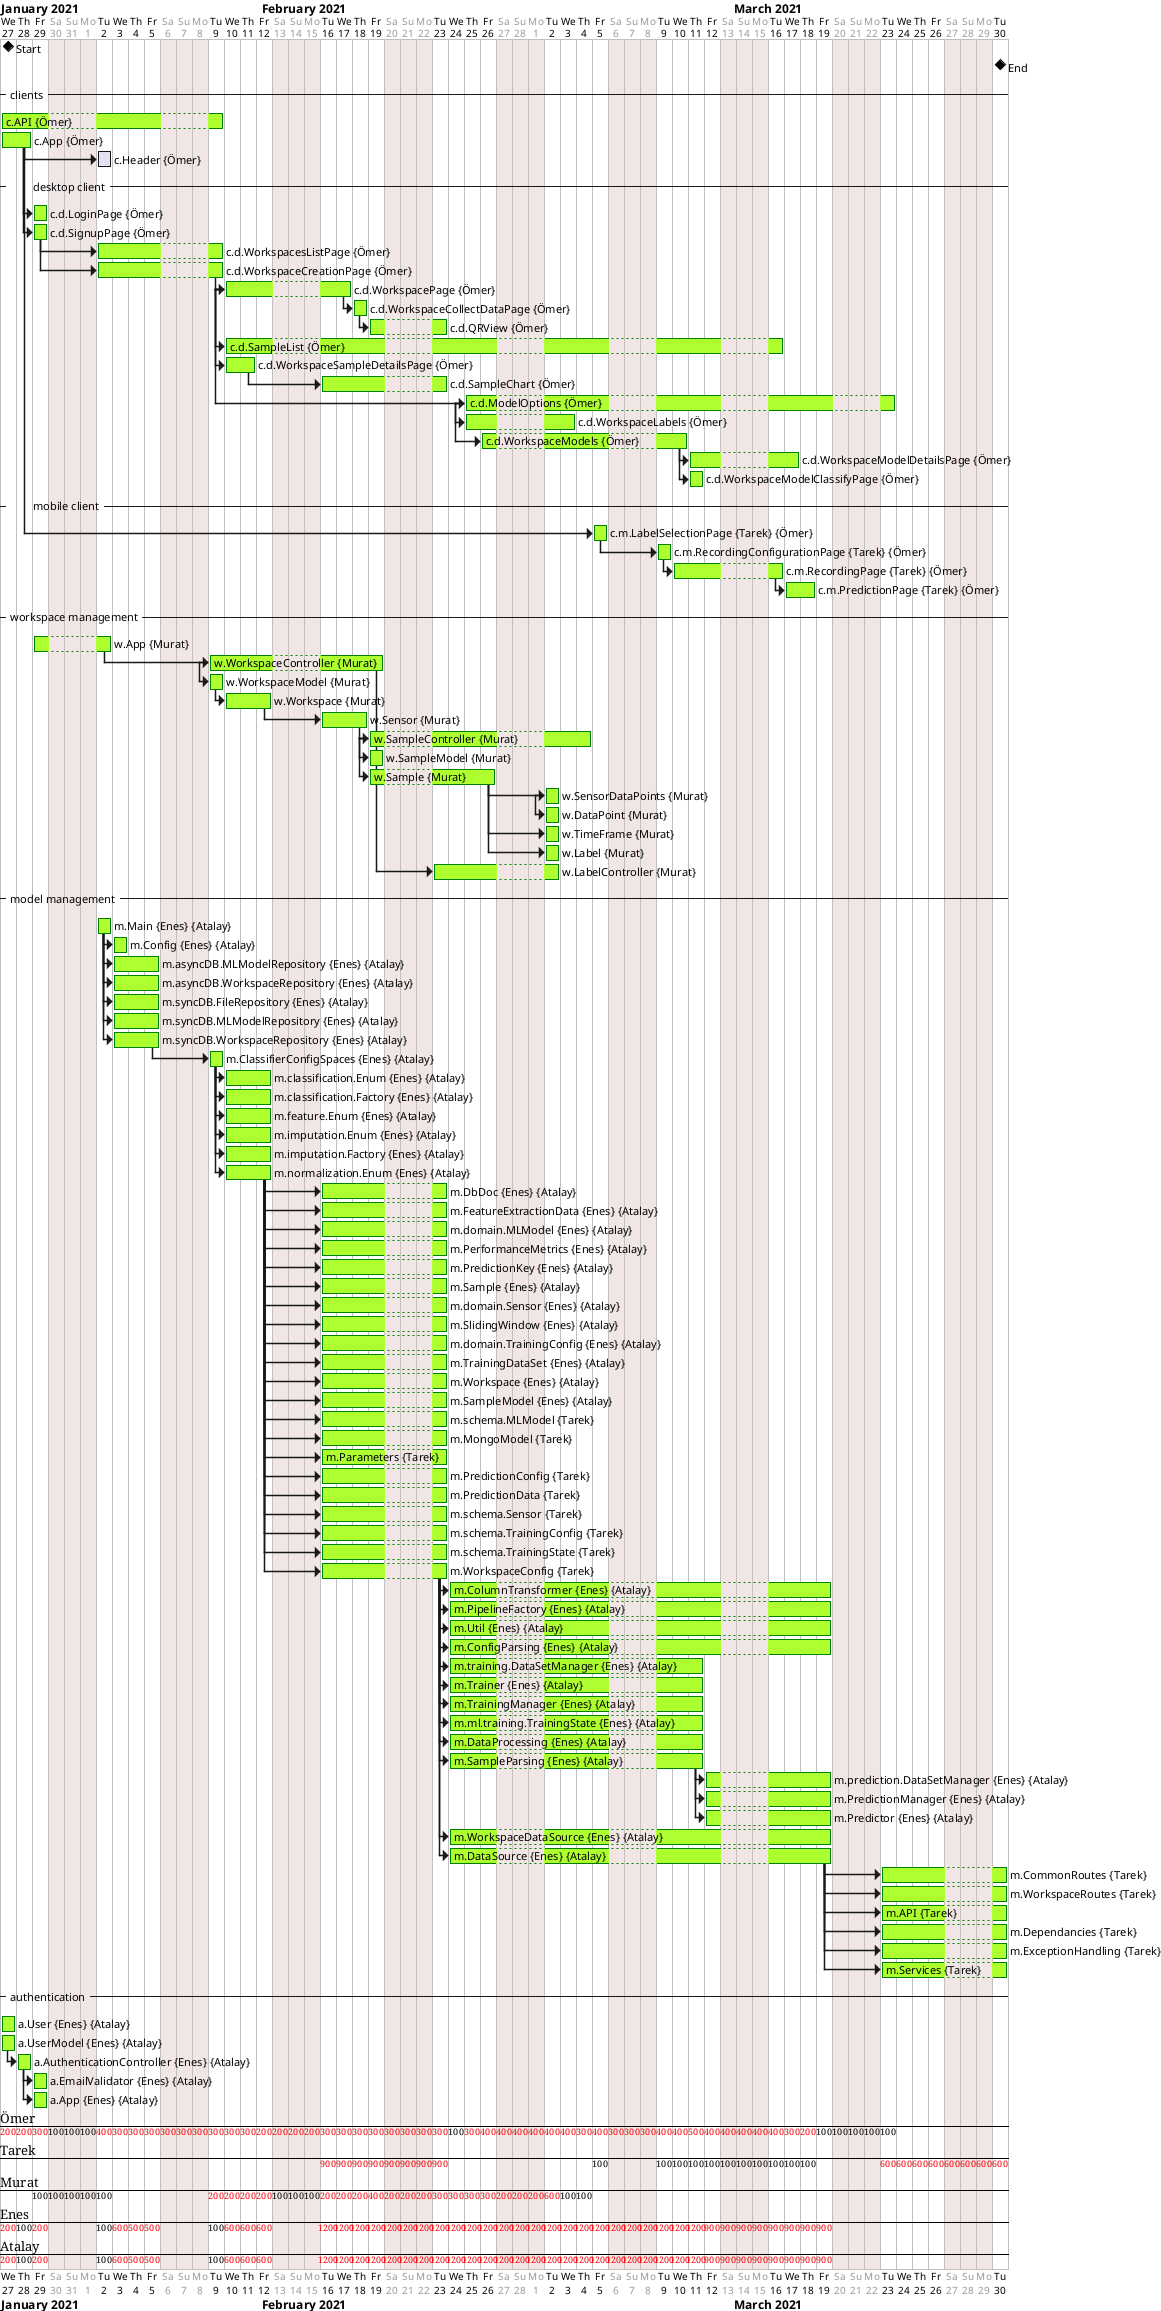 @startgantt
Project starts 2021-01-27
saturday are closed
sunday are closed
monday are closed
' and ends 2021-02-19
[Start] happens 2021-01-27
[End] happens 2021-03-30
-- clients --
[c.API] on {Ömer} lasts 2 week and is colored in GreenYellow/Green
[c.App] on {Ömer} lasts 2 days and is colored in GreenYellow/Green
[c.Header] on {Ömer} starts 4 day after [c.App]'s end and lasts 1 day
-- \tdesktop client --
[c.d.LoginPage] on {Ömer} starts at [c.App]'s end and lasts 1 day and is colored in GreenYellow/Green
[c.d.SignupPage] on {Ömer} starts at [c.App]'s end and lasts 1 day and is colored in GreenYellow/Green
[c.d.WorkspacesListPage] on {Ömer} starts at [c.d.SignupPage]'s end and lasts 5 day and is colored in GreenYellow/Green
[c.d.WorkspaceCreationPage] on {Ömer} starts at [c.d.SignupPage]'s end and lasts 5 days and is colored in GreenYellow/Green
[c.d.WorkspacePage] on {Ömer} starts at [c.d.WorkspaceCreationPage]'s end and lasts 5 day and is colored in GreenYellow/Green
[c.d.WorkspaceCollectDataPage] on {Ömer} starts at [c.d.WorkspacePage]'s end and lasts 1 day and is colored in GreenYellow/Green
[c.d.QRView] on {Ömer} starts at [c.d.WorkspaceCollectDataPage]'s end and lasts 2 days and is colored in GreenYellow/Green
[c.d.SampleList] on {Ömer} starts at [c.d.WorkspacePage]'s start and lasts 20 day and is colored in GreenYellow/Green
[c.d.WorkspaceSampleDetailsPage] on {Ömer} starts at [c.d.WorkspacePage]'s start and lasts 2 days and is colored in GreenYellow/Green
[c.d.SampleChart] on {Ömer} starts 2 days after [c.d.WorkspaceSampleDetailsPage]'s end and lasts 5 days and is colored in GreenYellow/Green
[c.d.ModelOptions] on {Ömer} starts 15 days after [c.d.WorkspacePage]'s start and lasts 15 day and is colored in GreenYellow/Green
[c.d.WorkspaceLabels] on {Ömer} starts at [c.d.ModelOptions]'s start and lasts 4 day and is colored in GreenYellow/Green
[c.d.WorkspaceModels] on {Ömer} starts 1 day after [c.d.ModelOptions]'s start and lasts 7 day and is colored in GreenYellow/Green
[c.d.WorkspaceModelDetailsPage] on {Ömer} starts at [c.d.WorkspaceModels]'s end and lasts 4 day and is colored in GreenYellow/Green
[c.d.WorkspaceModelClassifyPage] on {Ömer} starts at [c.d.WorkspaceModels]'s end and lasts 1 day and is colored in GreenYellow/Green
-- \tmobile client --
[c.m.LabelSelectionPage] on {Tarek} {Ömer} starts 35 days after [c.App]'s end and lasts 1 day and is colored in GreenYellow/Green
[c.m.RecordingConfigurationPage] on {Tarek} {Ömer} starts at [c.m.LabelSelectionPage]'s end and lasts 1 day and is colored in GreenYellow/Green
[c.m.RecordingPage] on {Tarek} {Ömer} starts at [c.m.RecordingConfigurationPage]'s end and lasts 8 day and is colored in GreenYellow/Green
[c.m.PredictionPage] on {Tarek} {Ömer} starts at [c.m.RecordingPage]'s end and lasts 4 day and is colored in GreenYellow/Green
-- workspace management --
[w.App] on {Murat} starts 2021-01-29 and  lasts 2 day and is colored in GreenYellow/Green
[w.WorkspaceController] on {Murat} starts 3 days after [w.App]'s end and lasts 8 day and is colored in GreenYellow/Green
[w.WorkspaceModel] on {Murat} starts at [w.WorkspaceController]'s start and lasts 1 day and is colored in GreenYellow/Green
[w.Workspace] on {Murat} starts at [w.WorkspaceModel]'s end and lasts 3 day and is colored in GreenYellow/Green
[w.Sensor] on {Murat} starts at [w.Workspace]'s end and lasts 3 day and is colored in GreenYellow/Green
[w.SampleController] on {Murat} starts at [w.Sensor]'s end and lasts 8 day and is colored in GreenYellow/Green
[w.SampleModel] on {Murat} starts at [w.SampleController]'s start and lasts 1 day and is colored in GreenYellow/Green
[w.Sample] on {Murat} starts at [w.SampleController]'s start and lasts 5 day and is colored in GreenYellow/Green
[w.SensorDataPoints] on {Murat} starts at [w.Sample]'s end and lasts 1 day and is colored in GreenYellow/Green
[w.DataPoint] on {Murat} starts at [w.SensorDataPoints]'s start and lasts 1 day and is colored in GreenYellow/Green
[w.TimeFrame] on {Murat} starts at [w.Sample]'s end and lasts 1 day and is colored in GreenYellow/Green
[w.Label] on {Murat} starts at [w.Sample]'s end and lasts 1 day and is colored in GreenYellow/Green
[w.LabelController] on {Murat} starts at [w.WorkspaceController]'s end and lasts 5 day and is colored in GreenYellow/Green
-- model management --
[m.Main] on {Enes} {Atalay} starts 2021-02-02 and lasts 2 day and is colored in GreenYellow/Green
[m.Config] on {Enes} {Atalay} starts at [m.Main]'s end and lasts 2 day and is colored in GreenYellow/Green
[m.asyncDB.MLModelRepository] on {Enes} {Atalay} starts at [m.Main]'s end and lasts 6 day and is colored in GreenYellow/Green 
[m.asyncDB.WorkspaceRepository] on {Enes} {Atalay} starts at [m.Main]'s end and lasts 6 day and is colored in GreenYellow/Green 
[m.syncDB.FileRepository] on {Enes} {Atalay} starts at [m.Main]'s end and lasts 6 day and is colored in GreenYellow/Green 
[m.syncDB.MLModelRepository] on {Enes} {Atalay} starts at [m.Main]'s end and lasts 6 day and is colored in GreenYellow/Green 
[m.syncDB.WorkspaceRepository] on {Enes} {Atalay} starts at [m.Main]'s end and lasts 6 day and is colored in GreenYellow/Green 
[m.ClassifierConfigSpaces] on {Enes} {Atalay} starts at [m.syncDB.WorkspaceRepository]'s end and lasts 2 day and is colored in GreenYellow/Green 
[m.classification.Enum] on {Enes} {Atalay} starts at [m.ClassifierConfigSpaces]'s end and lasts 6 day and is colored in GreenYellow/Green 
[m.classification.Factory] on {Enes} {Atalay} starts at [m.ClassifierConfigSpaces]'s end and lasts 6 day and is colored in GreenYellow/Green 
[m.feature.Enum] on {Enes} {Atalay} starts at [m.ClassifierConfigSpaces]'s end and lasts 6 day and is colored in GreenYellow/Green 
[m.imputation.Enum] on {Enes} {Atalay} starts at [m.ClassifierConfigSpaces]'s end and lasts 6 day and is colored in GreenYellow/Green 
[m.imputation.Factory] on {Enes} {Atalay} starts at [m.ClassifierConfigSpaces]'s end and lasts 6 day and is colored in GreenYellow/Green 
[m.normalization.Enum] on {Enes} {Atalay} starts at [m.ClassifierConfigSpaces]'s end and lasts 6 day and is colored in GreenYellow/Green 
[m.DbDoc] on {Enes} {Atalay} starts at [m.normalization.Enum]'s end and lasts 10 day and is colored in GreenYellow/Green
[m.FeatureExtractionData] on {Enes} {Atalay} starts at [m.normalization.Enum]'s end and lasts 10 day and is colored in GreenYellow/Green
[m.domain.MLModel] on {Enes} {Atalay} starts at [m.normalization.Enum]'s end and lasts 10 day and is colored in GreenYellow/Green
[m.PerformanceMetrics] on {Enes} {Atalay} starts at [m.normalization.Enum]'s end and lasts 10 day and is colored in GreenYellow/Green
[m.PredictionKey] on {Enes} {Atalay} starts at [m.normalization.Enum]'s end and lasts 10 day and is colored in GreenYellow/Green
[m.Sample] on {Enes} {Atalay} starts at [m.normalization.Enum]'s end and lasts 10 day and is colored in GreenYellow/Green
[m.domain.Sensor] on {Enes} {Atalay} starts at [m.normalization.Enum]'s end and lasts 10 day and is colored in GreenYellow/Green
[m.SlidingWindow] on {Enes} {Atalay} starts at [m.normalization.Enum]'s end and lasts 10 day and is colored in GreenYellow/Green
[m.domain.TrainingConfig] on {Enes} {Atalay} starts at [m.normalization.Enum]'s end and lasts 10 day and is colored in GreenYellow/Green
[m.TrainingDataSet] on {Enes} {Atalay} starts at [m.normalization.Enum]'s end and lasts 10 day and is colored in GreenYellow/Green
[m.Workspace] on {Enes} {Atalay} starts at [m.normalization.Enum]'s end and lasts 10 day and is colored in GreenYellow/Green
[m.SampleModel] on {Enes} {Atalay} starts at [m.normalization.Enum]'s end and lasts 10 day and is colored in GreenYellow/Green
[m.schema.MLModel] on {Tarek} starts at [m.normalization.Enum]'s end and lasts 5 day and is colored in GreenYellow/Green 
[m.MongoModel] on {Tarek} starts at [m.normalization.Enum]'s end and lasts 5 day and is colored in GreenYellow/Green 
[m.Parameters] on {Tarek} starts at [m.normalization.Enum]'s end and lasts 5 day and is colored in GreenYellow/Green 
[m.PredictionConfig] on {Tarek} starts at [m.normalization.Enum]'s end and lasts 5 day and is colored in GreenYellow/Green 
[m.PredictionData] on {Tarek} starts at [m.normalization.Enum]'s end and lasts 5 day and is colored in GreenYellow/Green 
[m.schema.Sensor] on {Tarek} starts at [m.normalization.Enum]'s end and lasts 5 day and is colored in GreenYellow/Green 
[m.schema.TrainingConfig] on {Tarek} starts at [m.normalization.Enum]'s end and lasts 5 day and is colored in GreenYellow/Green 
[m.schema.TrainingState] on {Tarek} starts at [m.normalization.Enum]'s end and lasts 5 day and is colored in GreenYellow/Green 
[m.WorkspaceConfig] on {Tarek} starts at [m.normalization.Enum]'s end and lasts 5 day and is colored in GreenYellow/Green 
[m.ColumnTransformer] on {Enes} {Atalay} starts at [m.WorkspaceConfig]'s end and lasts 30 day and is colored in GreenYellow/Green 
[m.PipelineFactory] on {Enes} {Atalay} starts at [m.WorkspaceConfig]'s end and lasts 30 day and is colored in GreenYellow/Green 
[m.Util] on {Enes} {Atalay} starts at [m.WorkspaceConfig]'s end and lasts 30 day and is colored in GreenYellow/Green 
[m.ConfigParsing] on {Enes} {Atalay} starts at [m.WorkspaceConfig]'s end and lasts 30 day and is colored in GreenYellow/Green
[m.training.DataSetManager] on {Enes} {Atalay} starts at [m.WorkspaceConfig]'s end and lasts 20 day and is colored in GreenYellow/Green 
[m.Trainer] on {Enes} {Atalay} starts at [m.WorkspaceConfig]'s end and lasts 20 day and is colored in GreenYellow/Green
[m.TrainingManager] on {Enes} {Atalay} starts at [m.WorkspaceConfig]'s end and lasts 20 day and is colored in GreenYellow/Green 
[m.ml.training.TrainingState] on {Enes} {Atalay} starts at [m.WorkspaceConfig]'s end and lasts 20 day and is colored in GreenYellow/Green
[m.DataProcessing] on {Enes} {Atalay} starts at [m.WorkspaceConfig]'s end and lasts 20 day and is colored in GreenYellow/Green
[m.SampleParsing] on {Enes} {Atalay} starts at [m.WorkspaceConfig]'s end and lasts 20 day and is colored in GreenYellow/Green
[m.prediction.DataSetManager] on {Enes} {Atalay} starts at [m.SampleParsing]'s end and lasts 10 day and is colored in GreenYellow/Green 
[m.PredictionManager] on {Enes} {Atalay} starts at [m.SampleParsing]'s end and lasts 10 day and is colored in GreenYellow/Green 
[m.Predictor] on {Enes} {Atalay} starts at [m.SampleParsing]'s end and lasts 10 day and is colored in GreenYellow/Green
[m.WorkspaceDataSource] on {Enes} {Atalay} starts at [m.WorkspaceConfig]'s end and lasts 30 day and is colored in GreenYellow/Green
[m.DataSource] on {Enes} {Atalay} starts at [m.WorkspaceConfig]'s end and lasts 30 day and is colored in GreenYellow/Green
[m.CommonRoutes] on {Tarek} starts at [m.DataSource]'s end and lasts 5 day and is colored in GreenYellow/Green 
[m.WorkspaceRoutes] on {Tarek} starts at [m.DataSource]'s end and lasts 5 day and is colored in GreenYellow/Green 
[m.API] on {Tarek} starts at [m.DataSource]'s end and lasts 5 day and is colored in GreenYellow/Green 
[m.Dependancies] on {Tarek} starts at [m.DataSource]'s end and lasts 5 day and is colored in GreenYellow/Green 
[m.ExceptionHandling] on {Tarek} starts at [m.DataSource]'s end and lasts 5 day and is colored in GreenYellow/Green 
[m.Services] on {Tarek} starts at [m.DataSource]'s end and lasts 5 day and is colored in GreenYellow/Green 
-- authentication --
[a.User] on {Enes} {Atalay} lasts 1 day and is colored in GreenYellow/Green
[a.UserModel] on {Enes} {Atalay} lasts 1 day and is colored in GreenYellow/Green
[a.AuthenticationController] on {Enes} {Atalay} starts at [a.UserModel]'s end and lasts 1 day and is colored in GreenYellow/Green
[a.EmailValidator] on {Enes} {Atalay} starts at [a.AuthenticationController]'s end and lasts 1 day and is colored in GreenYellow/Green
[a.App] on {Enes} {Atalay} starts at [a.AuthenticationController]'s end and lasts 1 day and is colored in GreenYellow/Green
@endgantt